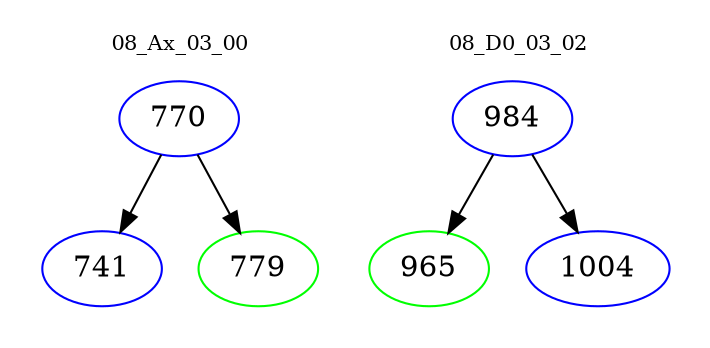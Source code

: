 digraph{
subgraph cluster_0 {
color = white
label = "08_Ax_03_00";
fontsize=10;
T0_770 [label="770", color="blue"]
T0_770 -> T0_741 [color="black"]
T0_741 [label="741", color="blue"]
T0_770 -> T0_779 [color="black"]
T0_779 [label="779", color="green"]
}
subgraph cluster_1 {
color = white
label = "08_D0_03_02";
fontsize=10;
T1_984 [label="984", color="blue"]
T1_984 -> T1_965 [color="black"]
T1_965 [label="965", color="green"]
T1_984 -> T1_1004 [color="black"]
T1_1004 [label="1004", color="blue"]
}
}
